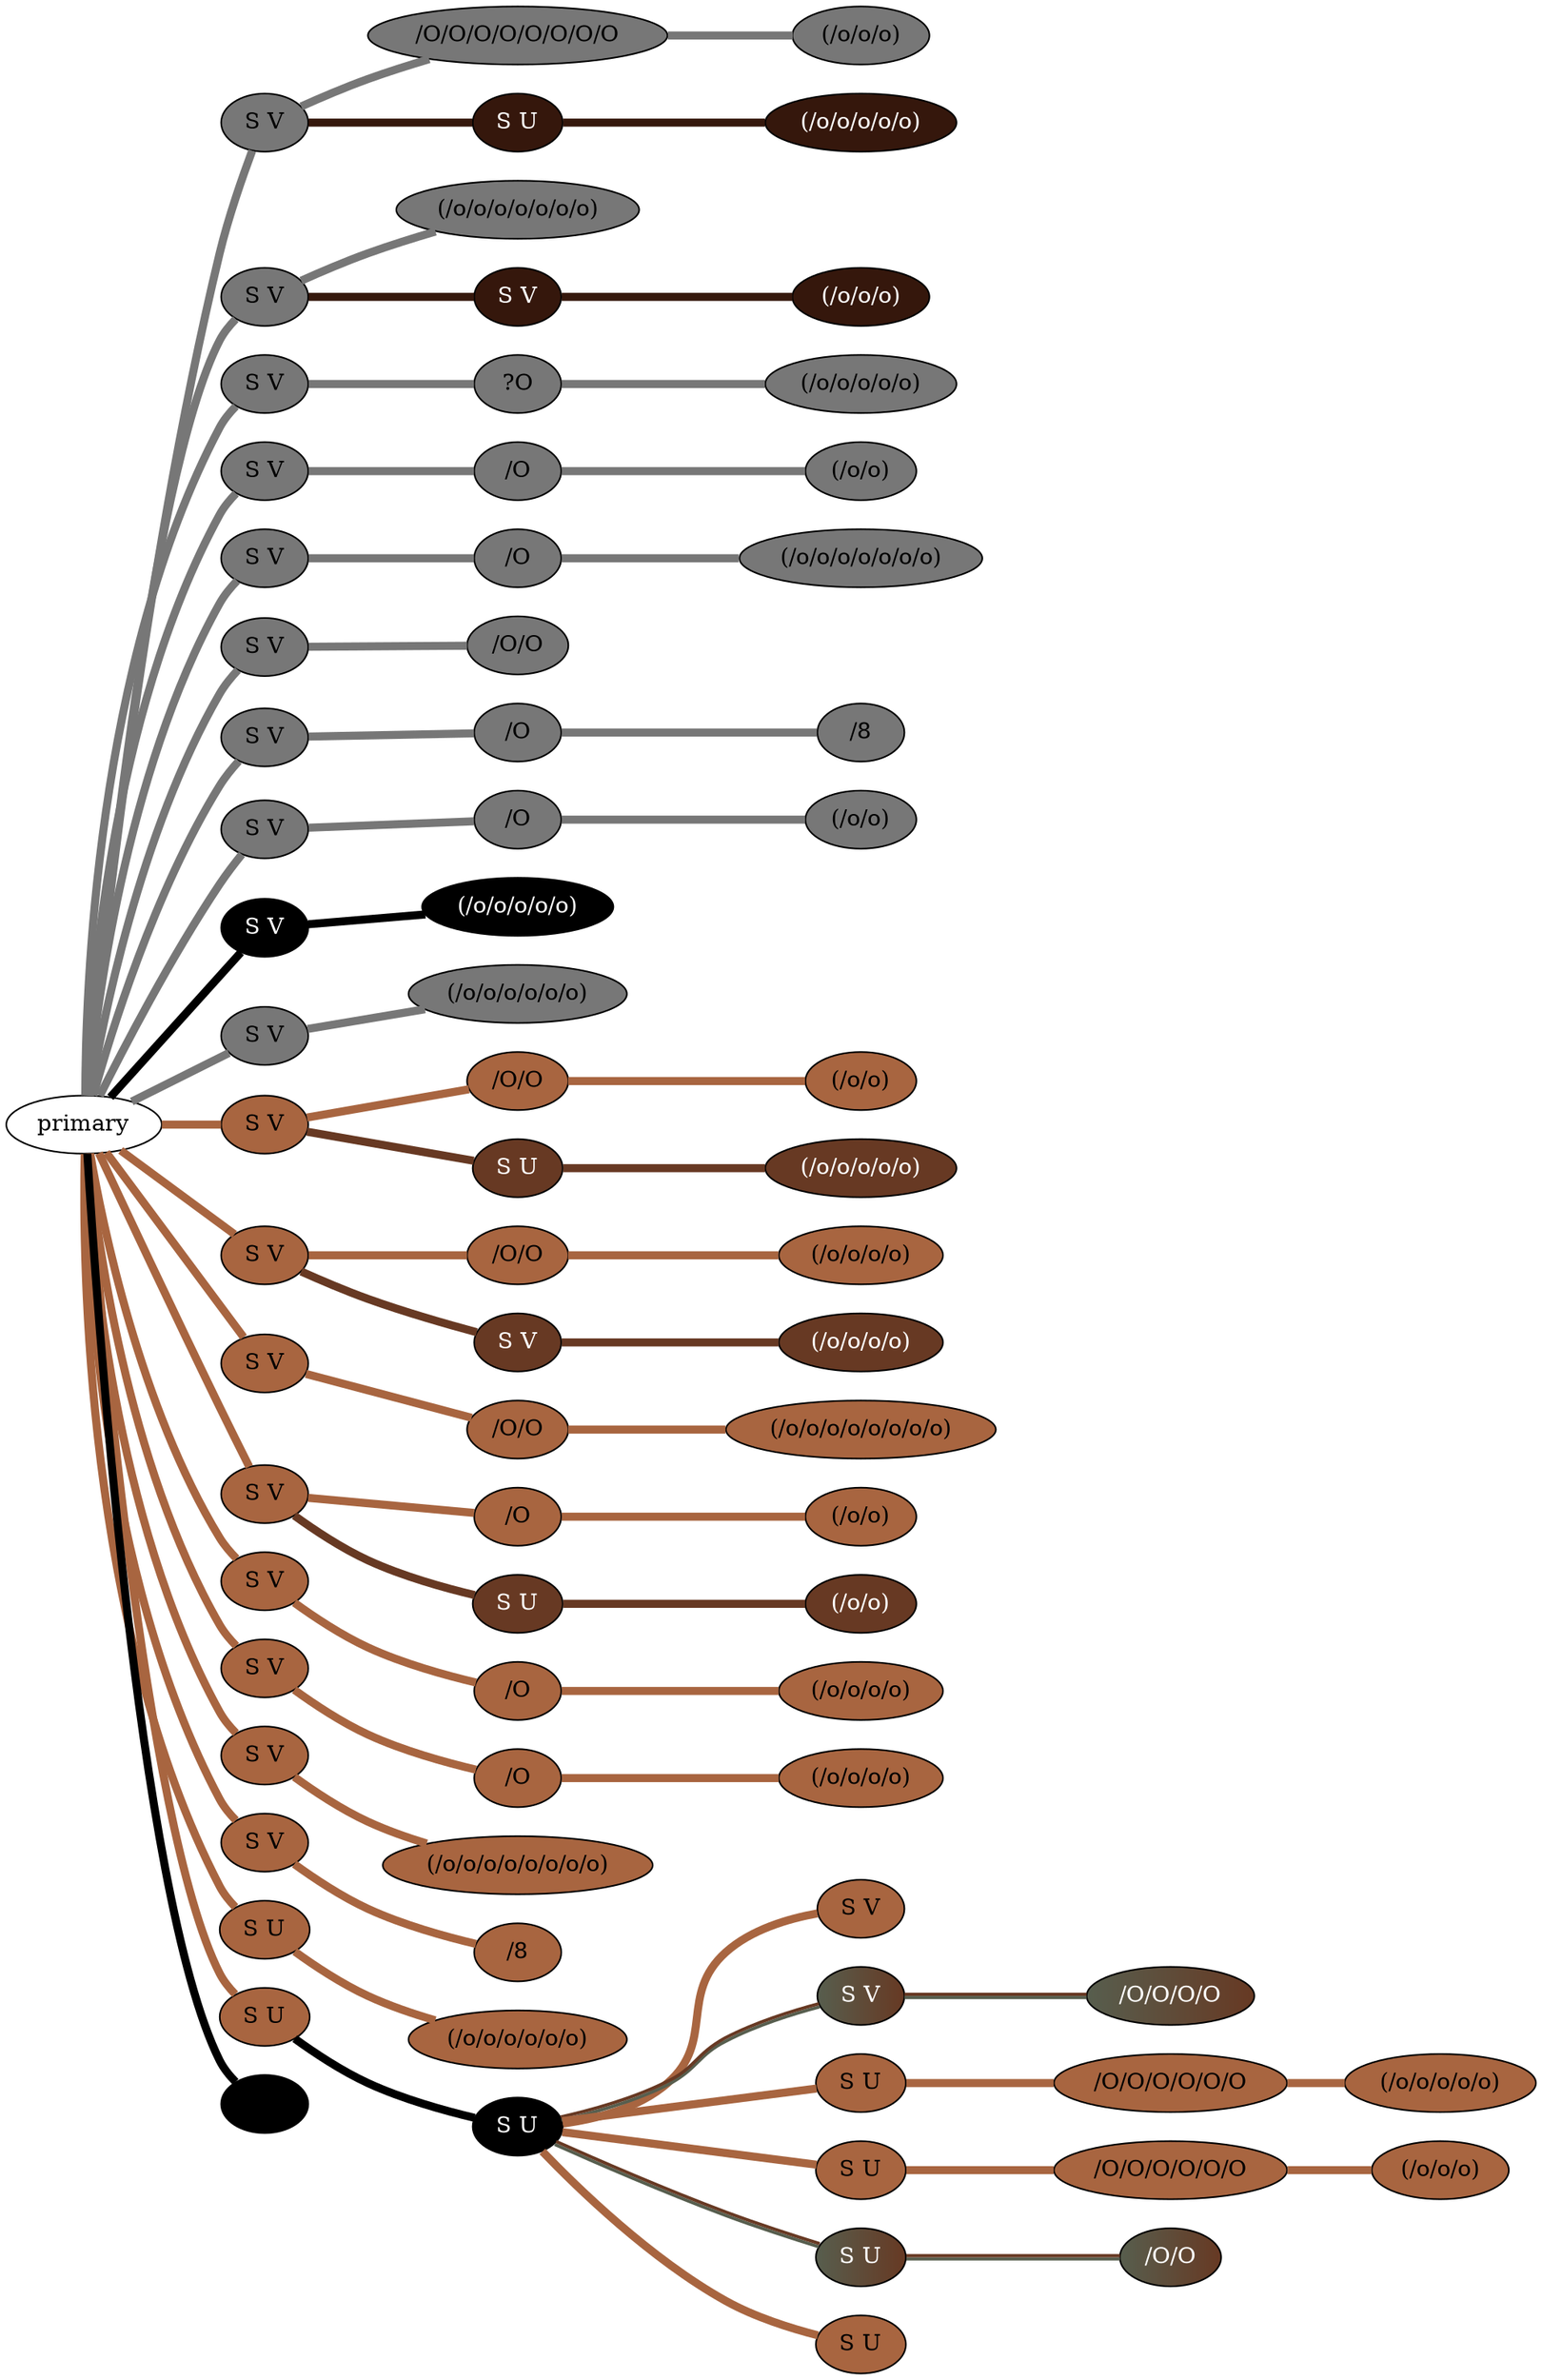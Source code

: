 graph {
 graph [rankdir=LR]
"1" [qtype="pendant_node", pendant_colors="#777777", pendant_ply="S", pendant_attach="V", pendant_length="31.0", label="S V", style=filled, fillcolor="#777777", fontcolor="#000000"]
"primary" -- "1" [qtype="pendant_link",penwidth=5,color="#777777"]
"1:0" [qtype="knot_node", knot_value="8", knot_type="S", knot_position="8.0", knot_spin="S", label="/O/O/O/O/O/O/O/O", style=filled, fillcolor="#777777" , fontcolor="#000000"]
"1" -- "1:0" [qtype="knot_link",penwidth=5,color="#777777"]
"1:1" [qtype="knot_node", knot_value="3", knot_type="L", knot_position="17.0", knot_spin="S", label="(/o/o/o)", style=filled, fillcolor="#777777" , fontcolor="#000000"]
"1:0" -- "1:1" [qtype="knot_link",penwidth=5,color="#777777"]
"1s1" [qtype="pendant_node", pendant_colors="#35170C", pendant_ply="S", pendant_attach="U", pendant_length="16.5", label="S U", style=filled, fillcolor="#35170C", fontcolor="#ffffff"]
"1" -- "1s1" [qtype="pendant_link",penwidth=5,color="#35170C"]
"1s1:0" [qtype="knot_node", knot_value="5", knot_type="L", knot_position="5.5", knot_spin="S", label="(/o/o/o/o/o)", style=filled, fillcolor="#35170C" , fontcolor="#ffffff"]
"1s1" -- "1s1:0" [qtype="knot_link",penwidth=5,color="#35170C"]
"2" [qtype="pendant_node", pendant_colors="#777777", pendant_ply="S", pendant_attach="V", pendant_length="31.0", label="S V", style=filled, fillcolor="#777777", fontcolor="#000000"]
"primary" -- "2" [qtype="pendant_link",penwidth=5,color="#777777"]
"2:0" [qtype="knot_node", knot_value="7", knot_type="L", knot_position="17.0", knot_spin="S", label="(/o/o/o/o/o/o/o)", style=filled, fillcolor="#777777" , fontcolor="#000000"]
"2" -- "2:0" [qtype="knot_link",penwidth=5,color="#777777"]
"2s1" [qtype="pendant_node", pendant_colors="#35170C", pendant_ply="S", pendant_attach="V", pendant_length="17.5", label="S V", style=filled, fillcolor="#35170C", fontcolor="#ffffff"]
"2" -- "2s1" [qtype="pendant_link",penwidth=5,color="#35170C"]
"2s1:0" [qtype="knot_node", knot_value="3", knot_type="L", knot_position="6.5", knot_spin="S", label="(/o/o/o)", style=filled, fillcolor="#35170C" , fontcolor="#ffffff"]
"2s1" -- "2s1:0" [qtype="knot_link",penwidth=5,color="#35170C"]
"3" [qtype="pendant_node", pendant_colors="#777777", pendant_ply="S", pendant_attach="V", pendant_length="32.0", label="S V", style=filled, fillcolor="#777777", fontcolor="#000000"]
"primary" -- "3" [qtype="pendant_link",penwidth=5,color="#777777"]
"3:0" [qtype="knot_node", knot_value="1", knot_type="S", knot_position="8.5", knot_spin="U", label="?O", style=filled, fillcolor="#777777" , fontcolor="#000000"]
"3" -- "3:0" [qtype="knot_link",penwidth=5,color="#777777"]
"3:1" [qtype="knot_node", knot_value="5", knot_type="L", knot_position="17.5", knot_spin="S", label="(/o/o/o/o/o)", style=filled, fillcolor="#777777" , fontcolor="#000000"]
"3:0" -- "3:1" [qtype="knot_link",penwidth=5,color="#777777"]
"4" [qtype="pendant_node", pendant_colors="#777777", pendant_ply="S", pendant_attach="V", pendant_length="31.0", label="S V", style=filled, fillcolor="#777777", fontcolor="#000000"]
"primary" -- "4" [qtype="pendant_link",penwidth=5,color="#777777"]
"4:0" [qtype="knot_node", knot_value="1", knot_type="S", knot_position="9.0", knot_spin="S", label="/O", style=filled, fillcolor="#777777" , fontcolor="#000000"]
"4" -- "4:0" [qtype="knot_link",penwidth=5,color="#777777"]
"4:1" [qtype="knot_node", knot_value="2", knot_type="L", knot_position="17.0", knot_spin="S", label="(/o/o)", style=filled, fillcolor="#777777" , fontcolor="#000000"]
"4:0" -- "4:1" [qtype="knot_link",penwidth=5,color="#777777"]
"5" [qtype="pendant_node", pendant_colors="#777777", pendant_ply="S", pendant_attach="V", pendant_length="33.0", label="S V", style=filled, fillcolor="#777777", fontcolor="#000000"]
"primary" -- "5" [qtype="pendant_link",penwidth=5,color="#777777"]
"5:0" [qtype="knot_node", knot_value="1", knot_type="S", knot_position="9.0", knot_spin="S", label="/O", style=filled, fillcolor="#777777" , fontcolor="#000000"]
"5" -- "5:0" [qtype="knot_link",penwidth=5,color="#777777"]
"5:1" [qtype="knot_node", knot_value="7", knot_type="L", knot_position="17.0", knot_spin="S", label="(/o/o/o/o/o/o/o)", style=filled, fillcolor="#777777" , fontcolor="#000000"]
"5:0" -- "5:1" [qtype="knot_link",penwidth=5,color="#777777"]
"6" [qtype="pendant_node", pendant_colors="#777777", pendant_ply="S", pendant_attach="V", pendant_length="31.5", label="S V", style=filled, fillcolor="#777777", fontcolor="#000000"]
"primary" -- "6" [qtype="pendant_link",penwidth=5,color="#777777"]
"6:0" [qtype="knot_node", knot_value="2", knot_type="S", knot_position="8.5", knot_spin="S", label="/O/O", style=filled, fillcolor="#777777" , fontcolor="#000000"]
"6" -- "6:0" [qtype="knot_link",penwidth=5,color="#777777"]
"7" [qtype="pendant_node", pendant_colors="#777777", pendant_ply="S", pendant_attach="V", pendant_length="33.5", label="S V", style=filled, fillcolor="#777777", fontcolor="#000000"]
"primary" -- "7" [qtype="pendant_link",penwidth=5,color="#777777"]
"7:0" [qtype="knot_node", knot_value="1", knot_type="S", knot_position="9.0", knot_spin="S", label="/O", style=filled, fillcolor="#777777" , fontcolor="#000000"]
"7" -- "7:0" [qtype="knot_link",penwidth=5,color="#777777"]
"7:1" [qtype="knot_node", knot_value="1", knot_type="E", knot_position="17.0", knot_spin="S", label="/8", style=filled, fillcolor="#777777" , fontcolor="#000000"]
"7:0" -- "7:1" [qtype="knot_link",penwidth=5,color="#777777"]
"8" [qtype="pendant_node", pendant_colors="#777777", pendant_ply="S", pendant_attach="V", pendant_length="34.5", label="S V", style=filled, fillcolor="#777777", fontcolor="#000000"]
"primary" -- "8" [qtype="pendant_link",penwidth=5,color="#777777"]
"8:0" [qtype="knot_node", knot_value="1", knot_type="S", knot_position="8.5", knot_spin="S", label="/O", style=filled, fillcolor="#777777" , fontcolor="#000000"]
"8" -- "8:0" [qtype="knot_link",penwidth=5,color="#777777"]
"8:1" [qtype="knot_node", knot_value="2", knot_type="L", knot_position="17.5", knot_spin="S", label="(/o/o)", style=filled, fillcolor="#777777" , fontcolor="#000000"]
"8:0" -- "8:1" [qtype="knot_link",penwidth=5,color="#777777"]
"9" [qtype="pendant_node", pendant_colors="#000000", pendant_ply="S", pendant_attach="V", pendant_length="32.5", label="S V", style=filled, fillcolor="#000000", fontcolor="#ffffff"]
"primary" -- "9" [qtype="pendant_link",penwidth=5,color="#000000"]
"9:0" [qtype="knot_node", knot_value="5", knot_type="L", knot_position="16.5", knot_spin="S", label="(/o/o/o/o/o)", style=filled, fillcolor="#000000" , fontcolor="#ffffff"]
"9" -- "9:0" [qtype="knot_link",penwidth=5,color="#000000"]
"10" [qtype="pendant_node", pendant_colors="#777777", pendant_ply="S", pendant_attach="V", pendant_length="30.5", label="S V", style=filled, fillcolor="#777777", fontcolor="#000000"]
"primary" -- "10" [qtype="pendant_link",penwidth=5,color="#777777"]
"10:0" [qtype="knot_node", knot_value="6", knot_type="L", knot_position="17.0", knot_spin="S", label="(/o/o/o/o/o/o)", style=filled, fillcolor="#777777" , fontcolor="#000000"]
"10" -- "10:0" [qtype="knot_link",penwidth=5,color="#777777"]
"11" [qtype="pendant_node", pendant_colors="#A86540", pendant_ply="S", pendant_attach="V", pendant_length="29.5", label="S V", style=filled, fillcolor="#A86540", fontcolor="#000000"]
"primary" -- "11" [qtype="pendant_link",penwidth=5,color="#A86540"]
"11:0" [qtype="knot_node", knot_value="2", knot_type="S", knot_position="8.0", knot_spin="S", label="/O/O", style=filled, fillcolor="#A86540" , fontcolor="#000000"]
"11" -- "11:0" [qtype="knot_link",penwidth=5,color="#A86540"]
"11:1" [qtype="knot_node", knot_value="2", knot_type="L", knot_position="17.5", knot_spin="S", label="(/o/o)", style=filled, fillcolor="#A86540" , fontcolor="#000000"]
"11:0" -- "11:1" [qtype="knot_link",penwidth=5,color="#A86540"]
"11s1" [qtype="pendant_node", pendant_colors="#673923", pendant_ply="S", pendant_attach="U", pendant_length="20.5", label="S U", style=filled, fillcolor="#673923", fontcolor="#ffffff"]
"11" -- "11s1" [qtype="pendant_link",penwidth=5,color="#673923"]
"11s1:0" [qtype="knot_node", knot_value="5", knot_type="L", knot_position="7.0", knot_spin="S", label="(/o/o/o/o/o)", style=filled, fillcolor="#673923" , fontcolor="#ffffff"]
"11s1" -- "11s1:0" [qtype="knot_link",penwidth=5,color="#673923"]
"12" [qtype="pendant_node", pendant_colors="#A86540", pendant_ply="S", pendant_attach="V", pendant_length="26.5", label="S V", style=filled, fillcolor="#A86540", fontcolor="#000000"]
"primary" -- "12" [qtype="pendant_link",penwidth=5,color="#A86540"]
"12:0" [qtype="knot_node", knot_value="2", knot_type="S", knot_position="8.0", knot_spin="S", label="/O/O", style=filled, fillcolor="#A86540" , fontcolor="#000000"]
"12" -- "12:0" [qtype="knot_link",penwidth=5,color="#A86540"]
"12:1" [qtype="knot_node", knot_value="4", knot_type="L", knot_position="16.5", knot_spin="S", label="(/o/o/o/o)", style=filled, fillcolor="#A86540" , fontcolor="#000000"]
"12:0" -- "12:1" [qtype="knot_link",penwidth=5,color="#A86540"]
"12s1" [qtype="pendant_node", pendant_colors="#673923", pendant_ply="S", pendant_attach="V", pendant_length="20.5", label="S V", style=filled, fillcolor="#673923", fontcolor="#ffffff"]
"12" -- "12s1" [qtype="pendant_link",penwidth=5,color="#673923"]
"12s1:0" [qtype="knot_node", knot_value="4", knot_type="L", knot_position="7.0", knot_spin="S", label="(/o/o/o/o)", style=filled, fillcolor="#673923" , fontcolor="#ffffff"]
"12s1" -- "12s1:0" [qtype="knot_link",penwidth=5,color="#673923"]
"13" [qtype="pendant_node", pendant_colors="#A86540", pendant_ply="S", pendant_attach="V", pendant_length="27.0", label="S V", style=filled, fillcolor="#A86540", fontcolor="#000000"]
"primary" -- "13" [qtype="pendant_link",penwidth=5,color="#A86540"]
"13:0" [qtype="knot_node", knot_value="2", knot_type="S", knot_position="7.5", knot_spin="S", label="/O/O", style=filled, fillcolor="#A86540" , fontcolor="#000000"]
"13" -- "13:0" [qtype="knot_link",penwidth=5,color="#A86540"]
"13:1" [qtype="knot_node", knot_value="8", knot_type="L", knot_position="17.0", knot_spin="S", label="(/o/o/o/o/o/o/o/o)", style=filled, fillcolor="#A86540" , fontcolor="#000000"]
"13:0" -- "13:1" [qtype="knot_link",penwidth=5,color="#A86540"]
"14" [qtype="pendant_node", pendant_colors="#A86540", pendant_ply="S", pendant_attach="V", pendant_length="34.0", label="S V", style=filled, fillcolor="#A86540", fontcolor="#000000"]
"primary" -- "14" [qtype="pendant_link",penwidth=5,color="#A86540"]
"14:0" [qtype="knot_node", knot_value="1", knot_type="S", knot_position="8.5", knot_spin="S", label="/O", style=filled, fillcolor="#A86540" , fontcolor="#000000"]
"14" -- "14:0" [qtype="knot_link",penwidth=5,color="#A86540"]
"14:1" [qtype="knot_node", knot_value="2", knot_type="L", knot_position="17.5", knot_spin="S", label="(/o/o)", style=filled, fillcolor="#A86540" , fontcolor="#000000"]
"14:0" -- "14:1" [qtype="knot_link",penwidth=5,color="#A86540"]
"14s1" [qtype="pendant_node", pendant_colors="#673923", pendant_ply="S", pendant_attach="U", pendant_length="23.0", label="S U", style=filled, fillcolor="#673923", fontcolor="#ffffff"]
"14" -- "14s1" [qtype="pendant_link",penwidth=5,color="#673923"]
"14s1:0" [qtype="knot_node", knot_value="2", knot_type="L", knot_position="7.0", knot_spin="S", label="(/o/o)", style=filled, fillcolor="#673923" , fontcolor="#ffffff"]
"14s1" -- "14s1:0" [qtype="knot_link",penwidth=5,color="#673923"]
"15" [qtype="pendant_node", pendant_colors="#A86540", pendant_ply="S", pendant_attach="V", pendant_length="26.0", label="S V", style=filled, fillcolor="#A86540", fontcolor="#000000"]
"primary" -- "15" [qtype="pendant_link",penwidth=5,color="#A86540"]
"15:0" [qtype="knot_node", knot_value="1", knot_type="S", knot_position="8.0", knot_spin="S", label="/O", style=filled, fillcolor="#A86540" , fontcolor="#000000"]
"15" -- "15:0" [qtype="knot_link",penwidth=5,color="#A86540"]
"15:1" [qtype="knot_node", knot_value="4", knot_type="L", knot_position="16.5", knot_spin="S", label="(/o/o/o/o)", style=filled, fillcolor="#A86540" , fontcolor="#000000"]
"15:0" -- "15:1" [qtype="knot_link",penwidth=5,color="#A86540"]
"16" [qtype="pendant_node", pendant_colors="#A86540", pendant_ply="S", pendant_attach="V", pendant_length="28.5", label="S V", style=filled, fillcolor="#A86540", fontcolor="#000000"]
"primary" -- "16" [qtype="pendant_link",penwidth=5,color="#A86540"]
"16:0" [qtype="knot_node", knot_value="1", knot_type="S", knot_position="8.5", knot_spin="S", label="/O", style=filled, fillcolor="#A86540" , fontcolor="#000000"]
"16" -- "16:0" [qtype="knot_link",penwidth=5,color="#A86540"]
"16:1" [qtype="knot_node", knot_value="4", knot_type="L", knot_position="18.0", knot_spin="S", label="(/o/o/o/o)", style=filled, fillcolor="#A86540" , fontcolor="#000000"]
"16:0" -- "16:1" [qtype="knot_link",penwidth=5,color="#A86540"]
"17" [qtype="pendant_node", pendant_colors="#A86540", pendant_ply="S", pendant_attach="V", pendant_length="26.0", label="S V", style=filled, fillcolor="#A86540", fontcolor="#000000"]
"primary" -- "17" [qtype="pendant_link",penwidth=5,color="#A86540"]
"17:0" [qtype="knot_node", knot_value="8", knot_type="L", knot_position="17.0", knot_spin="S", label="(/o/o/o/o/o/o/o/o)", style=filled, fillcolor="#A86540" , fontcolor="#000000"]
"17" -- "17:0" [qtype="knot_link",penwidth=5,color="#A86540"]
"18" [qtype="pendant_node", pendant_colors="#A86540", pendant_ply="S", pendant_attach="V", pendant_length="30.0", label="S V", style=filled, fillcolor="#A86540", fontcolor="#000000"]
"primary" -- "18" [qtype="pendant_link",penwidth=5,color="#A86540"]
"18:0" [qtype="knot_node", knot_value="1", knot_type="E", knot_position="17.0", knot_spin="S", label="/8", style=filled, fillcolor="#A86540" , fontcolor="#000000"]
"18" -- "18:0" [qtype="knot_link",penwidth=5,color="#A86540"]
"19" [qtype="pendant_node", pendant_colors="#A86540", pendant_ply="S", pendant_attach="U", pendant_length="26.5", label="S U", style=filled, fillcolor="#A86540", fontcolor="#000000"]
"primary" -- "19" [qtype="pendant_link",penwidth=5,color="#A86540"]
"19:0" [qtype="knot_node", knot_value="6", knot_type="L", knot_position="16.0", knot_spin="S", label="(/o/o/o/o/o/o)", style=filled, fillcolor="#A86540" , fontcolor="#000000"]
"19" -- "19:0" [qtype="knot_link",penwidth=5,color="#A86540"]
"20" [qtype="pendant_node", pendant_colors="#A86540", pendant_ply="S", pendant_attach="U", pendant_length="8.0", label="S U", style=filled, fillcolor="#A86540", fontcolor="#000000"]
"primary" -- "20" [qtype="pendant_link",penwidth=5,color="#A86540"]
"20s1" [qtype="pendant_node", pendant_colors="#000000", pendant_ply="S", pendant_attach="U", pendant_length="20.0", label="S U", style=filled, fillcolor="#000000", fontcolor="#ffffff"]
"20" -- "20s1" [qtype="pendant_link",penwidth=5,color="#000000"]
"20s1s1" [qtype="pendant_node", pendant_colors="#A86540", pendant_ply="S", pendant_attach="V", pendant_length="20.5", label="S V", style=filled, fillcolor="#A86540", fontcolor="#000000"]
"20s1" -- "20s1s1" [qtype="pendant_link",penwidth=5,color="#A86540"]
"20s1s2" [qtype="pendant_node", pendant_colors="#575E4E:#673923", pendant_ply="S", pendant_attach="V", pendant_length="13.0", label="S V", style=filled, fillcolor="#575E4E:#673923", fontcolor="#ffffff"]
"20s1" -- "20s1s2" [qtype="pendant_link",penwidth=2,color="#575E4E:#673923"]
"20s1s2:0" [qtype="knot_node", knot_value="4", knot_type="S", knot_position="1.0", knot_spin="S", label="/O/O/O/O", style=filled, fillcolor="#575E4E:#673923" , fontcolor="#ffffff"]
"20s1s2" -- "20s1s2:0" [qtype="knot_link",penwidth=2,color="#575E4E:#673923"]
"20s1s3" [qtype="pendant_node", pendant_colors="#A86540", pendant_ply="S", pendant_attach="U", pendant_length="9.0", label="S U", style=filled, fillcolor="#A86540", fontcolor="#000000"]
"20s1" -- "20s1s3" [qtype="pendant_link",penwidth=5,color="#A86540"]
"20s1s3:0" [qtype="knot_node", knot_value="6", knot_type="S", knot_position="1.0", knot_spin="S", label="/O/O/O/O/O/O", style=filled, fillcolor="#A86540" , fontcolor="#000000"]
"20s1s3" -- "20s1s3:0" [qtype="knot_link",penwidth=5,color="#A86540"]
"20s1s3:1" [qtype="knot_node", knot_value="5", knot_type="L", knot_position="4.5", knot_spin="S", label="(/o/o/o/o/o)", style=filled, fillcolor="#A86540" , fontcolor="#000000"]
"20s1s3:0" -- "20s1s3:1" [qtype="knot_link",penwidth=5,color="#A86540"]
"20s1s4" [qtype="pendant_node", pendant_colors="#A86540", pendant_ply="S", pendant_attach="U", pendant_length="10.0", label="S U", style=filled, fillcolor="#A86540", fontcolor="#000000"]
"20s1" -- "20s1s4" [qtype="pendant_link",penwidth=5,color="#A86540"]
"20s1s4:0" [qtype="knot_node", knot_value="6", knot_type="S", knot_position="1.0", knot_spin="S", label="/O/O/O/O/O/O", style=filled, fillcolor="#A86540" , fontcolor="#000000"]
"20s1s4" -- "20s1s4:0" [qtype="knot_link",penwidth=5,color="#A86540"]
"20s1s4:1" [qtype="knot_node", knot_value="3", knot_type="L", knot_position="4.0", knot_spin="S", label="(/o/o/o)", style=filled, fillcolor="#A86540" , fontcolor="#000000"]
"20s1s4:0" -- "20s1s4:1" [qtype="knot_link",penwidth=5,color="#A86540"]
"20s1s5" [qtype="pendant_node", pendant_colors="#575E4E:#673923", pendant_ply="S", pendant_attach="U", pendant_length="14.5", label="S U", style=filled, fillcolor="#575E4E:#673923", fontcolor="#ffffff"]
"20s1" -- "20s1s5" [qtype="pendant_link",penwidth=2,color="#575E4E:#673923"]
"20s1s5:0" [qtype="knot_node", knot_value="2", knot_type="S", knot_position="9.5", knot_spin="S", label="/O/O", style=filled, fillcolor="#575E4E:#673923" , fontcolor="#ffffff"]
"20s1s5" -- "20s1s5:0" [qtype="knot_link",penwidth=2,color="#575E4E:#673923"]
"20s1s6" [qtype="pendant_node", pendant_colors="#A86540", pendant_ply="S", pendant_attach="U", pendant_length="20.0", label="S U", style=filled, fillcolor="#A86540", fontcolor="#000000"]
"20s1" -- "20s1s6" [qtype="pendant_link",penwidth=5,color="#A86540"]
"K1" [qtype="pendant_node", pendant_colors="#000000", pendant_ply="", pendant_attach="", pendant_length="", label=" ", style=filled, fillcolor="#000000", fontcolor="#ffffff"]
"primary" -- "K1" [qtype="pendant_link",penwidth=5,color="#000000"]
}
